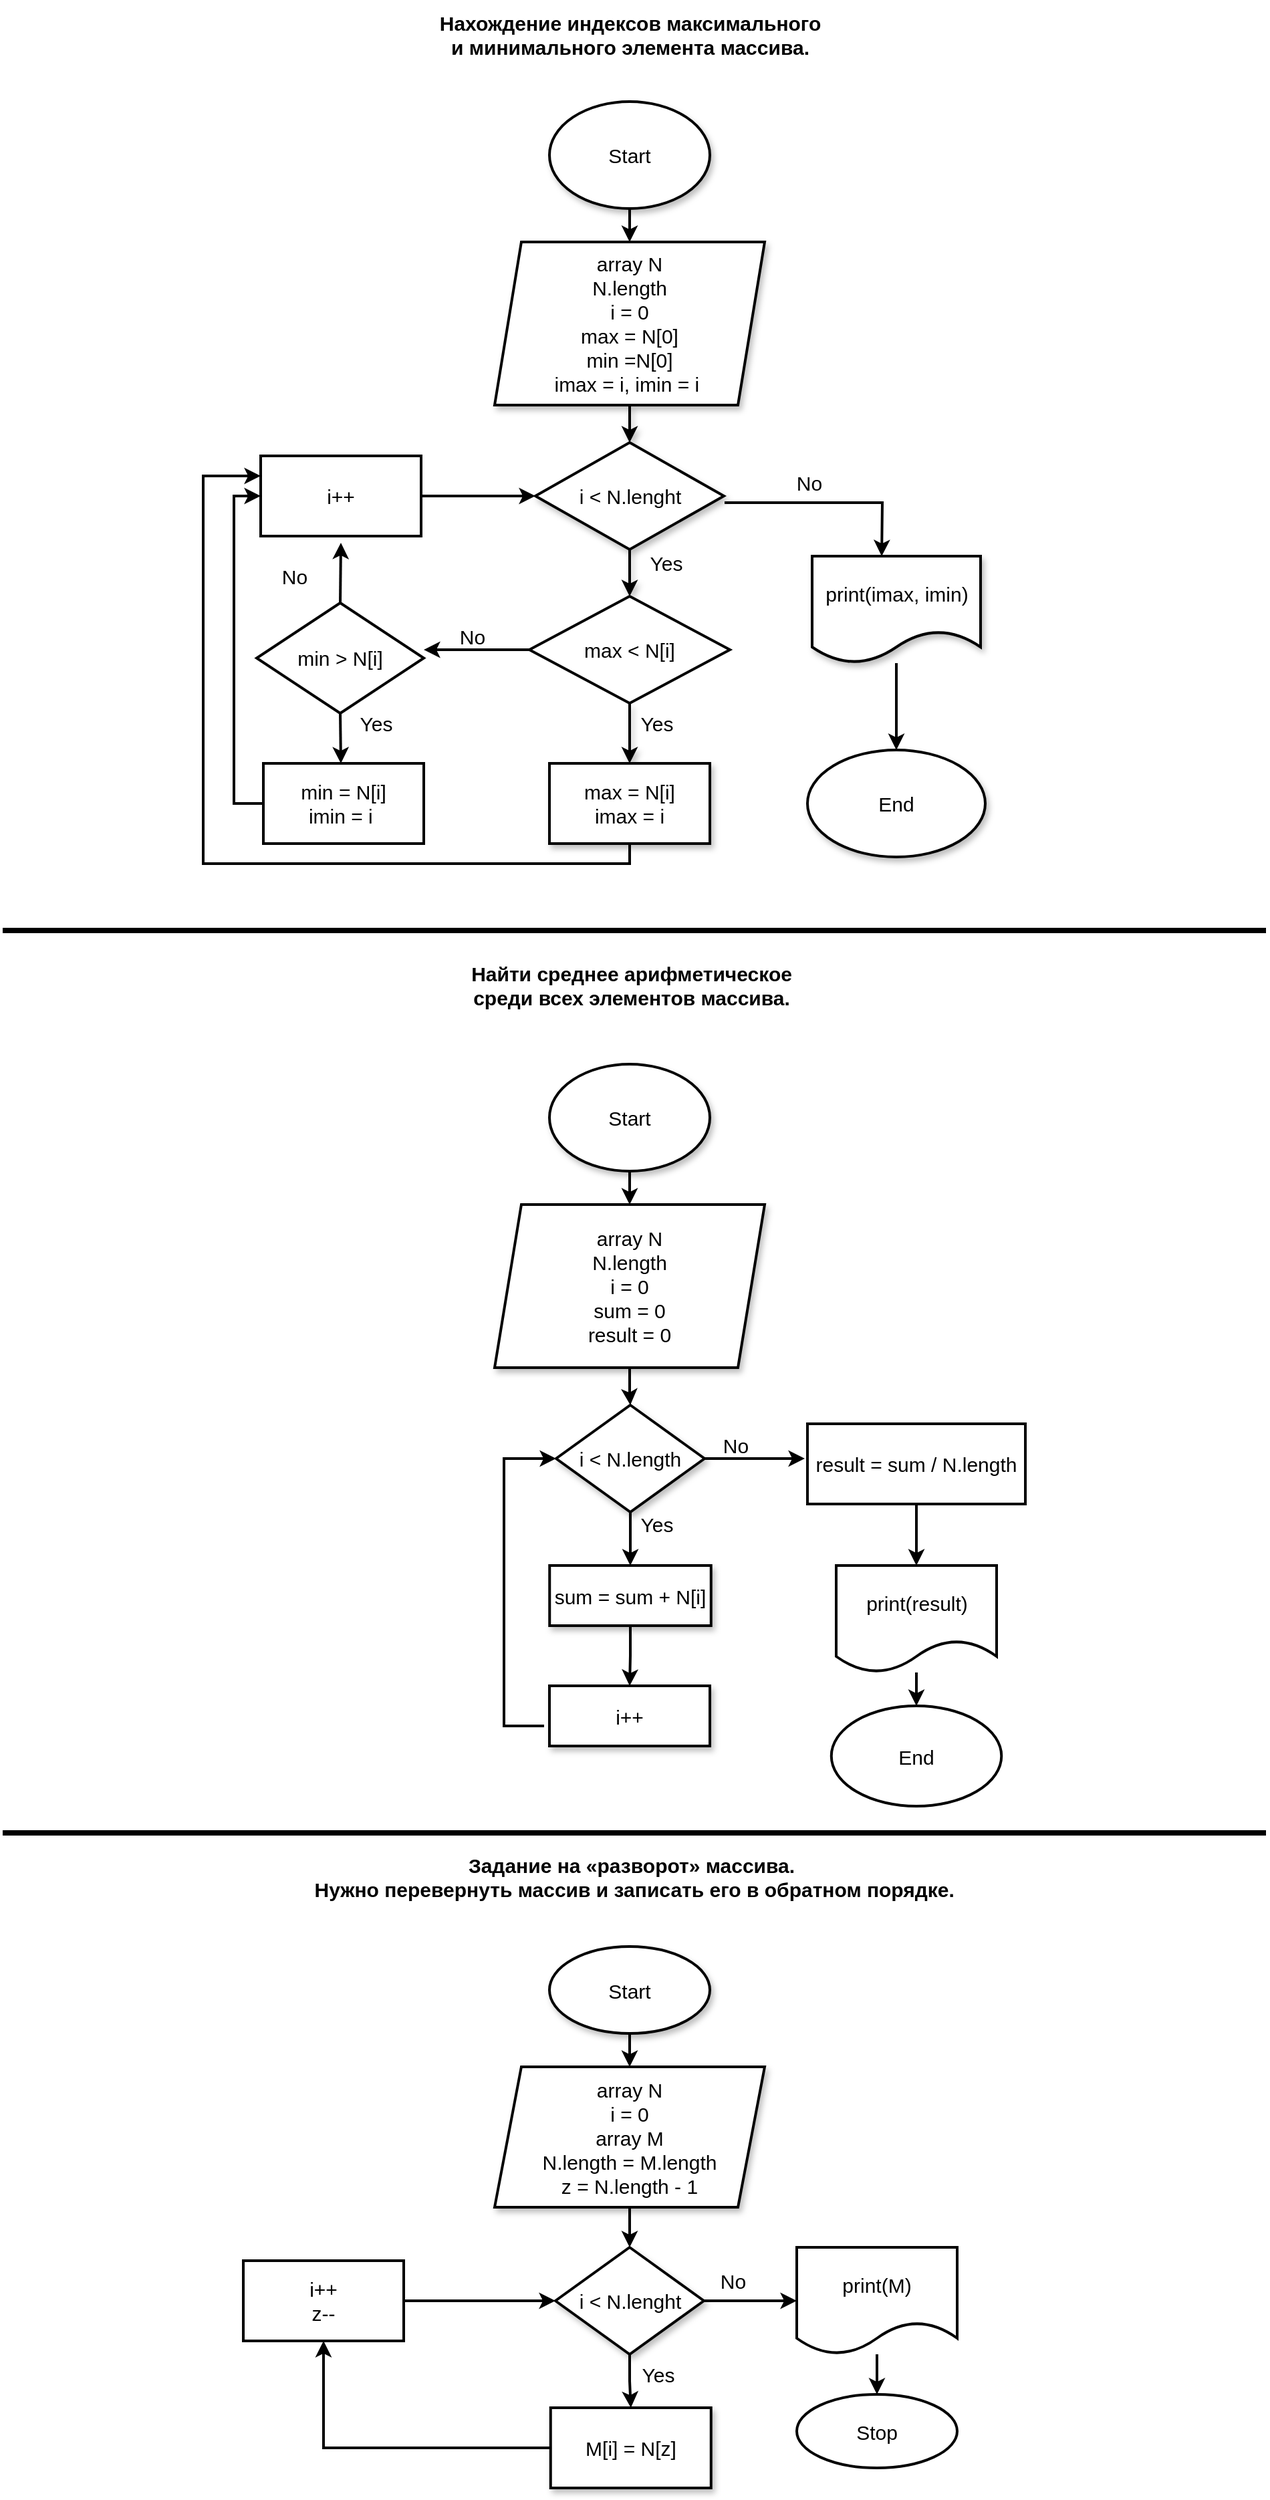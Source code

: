<mxfile version="21.1.2" type="github">
  <diagram name="Страница 1" id="ACcvHvgXB7bruhRaSmyQ">
    <mxGraphModel dx="1781" dy="647" grid="1" gridSize="15" guides="1" tooltips="1" connect="1" arrows="1" fold="1" page="1" pageScale="1" pageWidth="827" pageHeight="1169" math="0" shadow="0">
      <root>
        <mxCell id="0" />
        <mxCell id="1" parent="0" />
        <mxCell id="b7IFShKbtS9lGx2a-9Go-1" value="&lt;font style=&quot;font-size: 15px;&quot;&gt;Start&lt;/font&gt;" style="ellipse;whiteSpace=wrap;html=1;strokeWidth=2;fontSize=15;shadow=1;rounded=0;labelBackgroundColor=none;" parent="1" vertex="1">
          <mxGeometry x="169" y="90" width="120" height="80" as="geometry" />
        </mxCell>
        <mxCell id="Vx2Rsr90po153_AnOcSy-2" value="" style="edgeStyle=orthogonalEdgeStyle;rounded=0;orthogonalLoop=1;jettySize=auto;html=1;fontSize=15;strokeWidth=2;shadow=1;labelBackgroundColor=none;fontColor=default;" parent="1" source="Vx2Rsr90po153_AnOcSy-6" target="fXVYxTk6iXW4gVmDeo8w-3" edge="1">
          <mxGeometry relative="1" as="geometry" />
        </mxCell>
        <mxCell id="b7IFShKbtS9lGx2a-9Go-2" value="array N&lt;br style=&quot;font-size: 15px;&quot;&gt;N.length&lt;br style=&quot;font-size: 15px;&quot;&gt;i = 0&lt;br style=&quot;font-size: 15px;&quot;&gt;max = N[0]&lt;br style=&quot;font-size: 15px;&quot;&gt;min =N[0]&lt;br&gt;imax = i, imin = i&amp;nbsp;" style="shape=parallelogram;perimeter=parallelogramPerimeter;whiteSpace=wrap;html=1;fixedSize=1;strokeWidth=2;fontSize=15;shadow=1;rounded=0;labelBackgroundColor=none;" parent="1" vertex="1">
          <mxGeometry x="128" y="195" width="202" height="122" as="geometry" />
        </mxCell>
        <mxCell id="Vx2Rsr90po153_AnOcSy-33" style="edgeStyle=orthogonalEdgeStyle;rounded=0;orthogonalLoop=1;jettySize=auto;html=1;entryX=0;entryY=0.25;entryDx=0;entryDy=0;strokeWidth=2;fontSize=15;" parent="1" source="fXVYxTk6iXW4gVmDeo8w-3" target="Vx2Rsr90po153_AnOcSy-30" edge="1">
          <mxGeometry relative="1" as="geometry">
            <Array as="points">
              <mxPoint x="229" y="660" />
              <mxPoint x="-90" y="660" />
              <mxPoint x="-90" y="370" />
            </Array>
          </mxGeometry>
        </mxCell>
        <mxCell id="fXVYxTk6iXW4gVmDeo8w-3" value="max = N[i]&lt;br&gt;imax = i" style="rounded=0;whiteSpace=wrap;html=1;strokeWidth=2;fontSize=15;shadow=1;labelBackgroundColor=none;" parent="1" vertex="1">
          <mxGeometry x="169" y="585" width="120" height="60" as="geometry" />
        </mxCell>
        <mxCell id="Vx2Rsr90po153_AnOcSy-1" value="Нахождение индексов максимального&lt;br style=&quot;font-size: 15px;&quot;&gt;&amp;nbsp;и минимального элемента массива.&amp;nbsp;" style="text;html=1;align=center;verticalAlign=middle;resizable=0;points=[];autosize=1;strokeColor=none;fillColor=none;fontStyle=1;fontSize=15;rounded=0;labelBackgroundColor=none;" parent="1" vertex="1">
          <mxGeometry x="66.5" y="14" width="325" height="52" as="geometry" />
        </mxCell>
        <mxCell id="Vx2Rsr90po153_AnOcSy-4" value="" style="edgeStyle=orthogonalEdgeStyle;rounded=0;orthogonalLoop=1;jettySize=auto;html=1;fontSize=15;strokeWidth=2;shadow=1;labelBackgroundColor=none;fontColor=default;" parent="1" source="b7IFShKbtS9lGx2a-9Go-2" target="Vx2Rsr90po153_AnOcSy-3" edge="1">
          <mxGeometry relative="1" as="geometry">
            <mxPoint x="223" y="285" as="sourcePoint" />
            <mxPoint x="223" y="435" as="targetPoint" />
          </mxGeometry>
        </mxCell>
        <mxCell id="Vx2Rsr90po153_AnOcSy-3" value="i &amp;lt; N.lenght" style="rhombus;whiteSpace=wrap;html=1;strokeWidth=2;fontSize=15;shadow=1;rounded=0;labelBackgroundColor=none;" parent="1" vertex="1">
          <mxGeometry x="158.5" y="345" width="141" height="80" as="geometry" />
        </mxCell>
        <mxCell id="Vx2Rsr90po153_AnOcSy-5" value="No" style="text;html=1;align=center;verticalAlign=middle;resizable=0;points=[];autosize=1;fontSize=15;strokeWidth=2;rounded=0;labelBackgroundColor=none;" parent="1" vertex="1">
          <mxGeometry x="340" y="360" width="45" height="30" as="geometry" />
        </mxCell>
        <mxCell id="Vx2Rsr90po153_AnOcSy-7" value="" style="edgeStyle=orthogonalEdgeStyle;rounded=0;orthogonalLoop=1;jettySize=auto;html=1;fontSize=15;strokeWidth=2;shadow=1;labelBackgroundColor=none;fontColor=default;" parent="1" source="Vx2Rsr90po153_AnOcSy-3" target="Vx2Rsr90po153_AnOcSy-6" edge="1">
          <mxGeometry relative="1" as="geometry">
            <mxPoint x="229" y="425" as="sourcePoint" />
            <mxPoint x="229" y="630" as="targetPoint" />
          </mxGeometry>
        </mxCell>
        <mxCell id="Vx2Rsr90po153_AnOcSy-12" style="edgeStyle=orthogonalEdgeStyle;rounded=0;orthogonalLoop=1;jettySize=auto;html=1;exitX=0;exitY=0.5;exitDx=0;exitDy=0;fontSize=15;strokeWidth=2;labelBackgroundColor=none;fontColor=default;" parent="1" source="Vx2Rsr90po153_AnOcSy-6" edge="1">
          <mxGeometry relative="1" as="geometry">
            <mxPoint x="75" y="500" as="targetPoint" />
          </mxGeometry>
        </mxCell>
        <mxCell id="Vx2Rsr90po153_AnOcSy-6" value="max &amp;lt; N[i]" style="rhombus;whiteSpace=wrap;html=1;strokeWidth=2;fontSize=15;rounded=0;labelBackgroundColor=none;" parent="1" vertex="1">
          <mxGeometry x="154" y="460" width="150" height="80" as="geometry" />
        </mxCell>
        <mxCell id="Vx2Rsr90po153_AnOcSy-8" value="Yes" style="text;html=1;align=center;verticalAlign=middle;resizable=0;points=[];autosize=1;fontSize=15;strokeWidth=2;rounded=0;labelBackgroundColor=none;" parent="1" vertex="1">
          <mxGeometry x="218.5" y="540" width="60" height="30" as="geometry" />
        </mxCell>
        <mxCell id="Vx2Rsr90po153_AnOcSy-13" value="No" style="text;html=1;align=center;verticalAlign=middle;resizable=0;points=[];autosize=1;fontSize=15;strokeWidth=2;rounded=0;labelBackgroundColor=none;" parent="1" vertex="1">
          <mxGeometry x="88" y="475" width="45" height="30" as="geometry" />
        </mxCell>
        <mxCell id="Vx2Rsr90po153_AnOcSy-32" style="edgeStyle=orthogonalEdgeStyle;rounded=0;orthogonalLoop=1;jettySize=auto;html=1;entryX=0;entryY=0.5;entryDx=0;entryDy=0;strokeWidth=2;fontSize=15;" parent="1" source="Vx2Rsr90po153_AnOcSy-14" target="Vx2Rsr90po153_AnOcSy-30" edge="1">
          <mxGeometry relative="1" as="geometry">
            <mxPoint x="-90" y="375" as="targetPoint" />
            <Array as="points">
              <mxPoint x="-67" y="615" />
              <mxPoint x="-67" y="385" />
            </Array>
          </mxGeometry>
        </mxCell>
        <mxCell id="Vx2Rsr90po153_AnOcSy-14" value="min = N[i]&lt;br&gt;imin = i&amp;nbsp;" style="whiteSpace=wrap;html=1;fontSize=15;strokeWidth=2;rounded=0;labelBackgroundColor=none;" parent="1" vertex="1">
          <mxGeometry x="-45" y="585" width="120" height="60" as="geometry" />
        </mxCell>
        <mxCell id="Vx2Rsr90po153_AnOcSy-17" style="edgeStyle=orthogonalEdgeStyle;rounded=0;orthogonalLoop=1;jettySize=auto;html=1;exitX=0.5;exitY=1;exitDx=0;exitDy=0;fontSize=15;strokeWidth=2;labelBackgroundColor=none;fontColor=default;" parent="1" source="Vx2Rsr90po153_AnOcSy-16" edge="1">
          <mxGeometry relative="1" as="geometry">
            <mxPoint x="13" y="585" as="targetPoint" />
          </mxGeometry>
        </mxCell>
        <mxCell id="Vx2Rsr90po153_AnOcSy-16" value="min &amp;gt; N[i]" style="rhombus;whiteSpace=wrap;html=1;strokeWidth=2;fontSize=15;rounded=0;labelBackgroundColor=none;" parent="1" vertex="1">
          <mxGeometry x="-50" y="465" width="125" height="82.5" as="geometry" />
        </mxCell>
        <mxCell id="Vx2Rsr90po153_AnOcSy-18" value="Yes" style="text;html=1;align=center;verticalAlign=middle;resizable=0;points=[];autosize=1;fontSize=15;strokeWidth=2;rounded=0;labelBackgroundColor=none;" parent="1" vertex="1">
          <mxGeometry x="9" y="540" width="60" height="30" as="geometry" />
        </mxCell>
        <mxCell id="Vx2Rsr90po153_AnOcSy-22" value="" style="edgeStyle=orthogonalEdgeStyle;rounded=0;orthogonalLoop=1;jettySize=auto;html=1;strokeWidth=2;fontSize=15;" parent="1" source="Vx2Rsr90po153_AnOcSy-19" target="Vx2Rsr90po153_AnOcSy-21" edge="1">
          <mxGeometry relative="1" as="geometry" />
        </mxCell>
        <mxCell id="Vx2Rsr90po153_AnOcSy-19" value="print(imax, imin)" style="shape=document;whiteSpace=wrap;html=1;boundedLbl=1;fontSize=15;rounded=0;strokeWidth=2;shadow=1;labelBackgroundColor=none;" parent="1" vertex="1">
          <mxGeometry x="365.5" y="430" width="126" height="80" as="geometry" />
        </mxCell>
        <mxCell id="Vx2Rsr90po153_AnOcSy-21" value="End" style="ellipse;whiteSpace=wrap;html=1;fontSize=15;rounded=0;strokeWidth=2;shadow=1;labelBackgroundColor=none;" parent="1" vertex="1">
          <mxGeometry x="362" y="575" width="133" height="80" as="geometry" />
        </mxCell>
        <mxCell id="Vx2Rsr90po153_AnOcSy-24" value="" style="edgeStyle=none;orthogonalLoop=1;jettySize=auto;html=1;rounded=0;entryX=0.413;entryY=0;entryDx=0;entryDy=0;entryPerimeter=0;strokeWidth=2;fontSize=15;" parent="1" target="Vx2Rsr90po153_AnOcSy-19" edge="1">
          <mxGeometry width="100" relative="1" as="geometry">
            <mxPoint x="300" y="390" as="sourcePoint" />
            <mxPoint x="385" y="345" as="targetPoint" />
            <Array as="points">
              <mxPoint x="418" y="390" />
            </Array>
          </mxGeometry>
        </mxCell>
        <mxCell id="Vx2Rsr90po153_AnOcSy-25" value="Yes" style="text;html=1;align=center;verticalAlign=middle;resizable=0;points=[];autosize=1;strokeColor=none;fillColor=none;strokeWidth=2;fontSize=15;" parent="1" vertex="1">
          <mxGeometry x="225.5" y="420" width="60" height="30" as="geometry" />
        </mxCell>
        <mxCell id="Vx2Rsr90po153_AnOcSy-26" value="No" style="text;html=1;align=center;verticalAlign=middle;resizable=0;points=[];autosize=1;strokeColor=none;fillColor=none;strokeWidth=2;fontSize=15;" parent="1" vertex="1">
          <mxGeometry x="-45" y="430" width="45" height="30" as="geometry" />
        </mxCell>
        <mxCell id="Vx2Rsr90po153_AnOcSy-29" value="" style="endArrow=classic;html=1;rounded=0;exitX=0.5;exitY=0;exitDx=0;exitDy=0;strokeWidth=2;fontSize=15;" parent="1" source="Vx2Rsr90po153_AnOcSy-16" edge="1">
          <mxGeometry width="50" height="50" relative="1" as="geometry">
            <mxPoint x="165" y="470" as="sourcePoint" />
            <mxPoint x="13" y="420" as="targetPoint" />
          </mxGeometry>
        </mxCell>
        <mxCell id="Vx2Rsr90po153_AnOcSy-31" value="" style="edgeStyle=orthogonalEdgeStyle;rounded=0;orthogonalLoop=1;jettySize=auto;html=1;strokeWidth=2;fontSize=15;" parent="1" source="Vx2Rsr90po153_AnOcSy-30" target="Vx2Rsr90po153_AnOcSy-3" edge="1">
          <mxGeometry relative="1" as="geometry" />
        </mxCell>
        <mxCell id="Vx2Rsr90po153_AnOcSy-30" value="i++" style="rounded=0;whiteSpace=wrap;html=1;strokeWidth=2;fontSize=15;" parent="1" vertex="1">
          <mxGeometry x="-47" y="355" width="120" height="60" as="geometry" />
        </mxCell>
        <mxCell id="Vx2Rsr90po153_AnOcSy-38" value="" style="endArrow=classic;html=1;rounded=0;exitX=0.5;exitY=1;exitDx=0;exitDy=0;entryX=0.5;entryY=0;entryDx=0;entryDy=0;fontSize=15;strokeWidth=2;" parent="1" source="b7IFShKbtS9lGx2a-9Go-1" target="b7IFShKbtS9lGx2a-9Go-2" edge="1">
          <mxGeometry width="50" height="50" relative="1" as="geometry">
            <mxPoint x="165" y="350" as="sourcePoint" />
            <mxPoint x="215" y="300" as="targetPoint" />
          </mxGeometry>
        </mxCell>
        <mxCell id="Vx2Rsr90po153_AnOcSy-39" value="Найти среднее арифметическое &lt;br&gt;среди всех элементов массива." style="text;html=1;align=center;verticalAlign=middle;resizable=0;points=[];autosize=1;strokeColor=none;fillColor=none;strokeWidth=2;fontSize=15;fontStyle=1" parent="1" vertex="1">
          <mxGeometry x="94.5" y="728" width="270" height="45" as="geometry" />
        </mxCell>
        <mxCell id="Vx2Rsr90po153_AnOcSy-41" value="&lt;font style=&quot;font-size: 15px;&quot;&gt;Start&lt;/font&gt;" style="ellipse;whiteSpace=wrap;html=1;strokeWidth=2;fontSize=15;shadow=1;rounded=0;labelBackgroundColor=none;" parent="1" vertex="1">
          <mxGeometry x="169" y="810" width="120" height="80" as="geometry" />
        </mxCell>
        <mxCell id="Vx2Rsr90po153_AnOcSy-47" value="" style="edgeStyle=orthogonalEdgeStyle;rounded=0;orthogonalLoop=1;jettySize=auto;html=1;fontSize=15;strokeWidth=2;" parent="1" source="Vx2Rsr90po153_AnOcSy-42" target="Vx2Rsr90po153_AnOcSy-46" edge="1">
          <mxGeometry relative="1" as="geometry" />
        </mxCell>
        <mxCell id="Vx2Rsr90po153_AnOcSy-42" value="array N&lt;br style=&quot;font-size: 15px;&quot;&gt;N.length&lt;br style=&quot;font-size: 15px;&quot;&gt;i = 0&lt;br style=&quot;font-size: 15px;&quot;&gt;sum = 0&lt;br style=&quot;font-size: 15px;&quot;&gt;result = 0" style="shape=parallelogram;perimeter=parallelogramPerimeter;whiteSpace=wrap;html=1;fixedSize=1;strokeWidth=2;fontSize=15;shadow=1;rounded=0;labelBackgroundColor=none;" parent="1" vertex="1">
          <mxGeometry x="128" y="915" width="202" height="122" as="geometry" />
        </mxCell>
        <mxCell id="Vx2Rsr90po153_AnOcSy-43" value="" style="endArrow=classic;html=1;rounded=0;exitX=0.5;exitY=1;exitDx=0;exitDy=0;entryX=0.5;entryY=0;entryDx=0;entryDy=0;fontSize=15;strokeWidth=2;" parent="1" source="Vx2Rsr90po153_AnOcSy-41" target="Vx2Rsr90po153_AnOcSy-42" edge="1">
          <mxGeometry width="50" height="50" relative="1" as="geometry">
            <mxPoint x="165" y="1070" as="sourcePoint" />
            <mxPoint x="215" y="1020" as="targetPoint" />
          </mxGeometry>
        </mxCell>
        <mxCell id="Vx2Rsr90po153_AnOcSy-45" value="" style="line;strokeWidth=4;html=1;perimeter=backbonePerimeter;points=[];outlineConnect=0;" parent="1" vertex="1">
          <mxGeometry x="-240" y="705" width="945" height="10" as="geometry" />
        </mxCell>
        <mxCell id="Vx2Rsr90po153_AnOcSy-49" value="" style="edgeStyle=orthogonalEdgeStyle;rounded=0;orthogonalLoop=1;jettySize=auto;html=1;fontSize=15;strokeWidth=2;" parent="1" source="Vx2Rsr90po153_AnOcSy-46" target="Vx2Rsr90po153_AnOcSy-48" edge="1">
          <mxGeometry relative="1" as="geometry" />
        </mxCell>
        <mxCell id="Vx2Rsr90po153_AnOcSy-46" value="i &amp;lt; N.length" style="rhombus;whiteSpace=wrap;html=1;fontSize=15;strokeWidth=2;shadow=1;rounded=0;labelBackgroundColor=none;" parent="1" vertex="1">
          <mxGeometry x="174" y="1065" width="111" height="80" as="geometry" />
        </mxCell>
        <mxCell id="Vx2Rsr90po153_AnOcSy-60" value="" style="edgeStyle=orthogonalEdgeStyle;rounded=0;orthogonalLoop=1;jettySize=auto;html=1;strokeWidth=2;" parent="1" source="Vx2Rsr90po153_AnOcSy-48" target="Vx2Rsr90po153_AnOcSy-59" edge="1">
          <mxGeometry relative="1" as="geometry" />
        </mxCell>
        <mxCell id="Vx2Rsr90po153_AnOcSy-48" value="sum = sum + N[i]" style="whiteSpace=wrap;html=1;fontSize=15;strokeWidth=2;shadow=1;rounded=0;labelBackgroundColor=none;" parent="1" vertex="1">
          <mxGeometry x="169.13" y="1185" width="120.75" height="45" as="geometry" />
        </mxCell>
        <mxCell id="Vx2Rsr90po153_AnOcSy-50" value="Yes" style="text;html=1;align=center;verticalAlign=middle;resizable=0;points=[];autosize=1;strokeColor=none;fillColor=none;fontSize=15;strokeWidth=2;" parent="1" vertex="1">
          <mxGeometry x="218.5" y="1139" width="60" height="30" as="geometry" />
        </mxCell>
        <mxCell id="Vx2Rsr90po153_AnOcSy-51" value="" style="endArrow=classic;html=1;rounded=0;entryX=0;entryY=0.5;entryDx=0;entryDy=0;fontSize=15;strokeWidth=2;" parent="1" target="Vx2Rsr90po153_AnOcSy-46" edge="1">
          <mxGeometry width="50" height="50" relative="1" as="geometry">
            <mxPoint x="165" y="1305" as="sourcePoint" />
            <mxPoint x="94.5" y="1169" as="targetPoint" />
            <Array as="points">
              <mxPoint x="135" y="1305" />
              <mxPoint x="135" y="1215" />
              <mxPoint x="135" y="1170" />
              <mxPoint x="135" y="1105" />
            </Array>
          </mxGeometry>
        </mxCell>
        <mxCell id="Vx2Rsr90po153_AnOcSy-52" value="" style="endArrow=classic;html=1;rounded=0;exitX=1;exitY=0.5;exitDx=0;exitDy=0;fontSize=15;strokeWidth=2;" parent="1" source="Vx2Rsr90po153_AnOcSy-46" edge="1">
          <mxGeometry width="50" height="50" relative="1" as="geometry">
            <mxPoint x="280" y="1100" as="sourcePoint" />
            <mxPoint x="360" y="1105" as="targetPoint" />
          </mxGeometry>
        </mxCell>
        <mxCell id="Vx2Rsr90po153_AnOcSy-53" value="No" style="text;html=1;align=center;verticalAlign=middle;resizable=0;points=[];autosize=1;strokeColor=none;fillColor=none;fontSize=15;strokeWidth=2;" parent="1" vertex="1">
          <mxGeometry x="285.5" y="1080" width="45" height="30" as="geometry" />
        </mxCell>
        <mxCell id="Vx2Rsr90po153_AnOcSy-56" value="" style="edgeStyle=orthogonalEdgeStyle;rounded=0;orthogonalLoop=1;jettySize=auto;html=1;strokeWidth=2;" parent="1" source="Vx2Rsr90po153_AnOcSy-54" target="Vx2Rsr90po153_AnOcSy-55" edge="1">
          <mxGeometry relative="1" as="geometry" />
        </mxCell>
        <mxCell id="Vx2Rsr90po153_AnOcSy-54" value="result = sum / N.length" style="rounded=0;whiteSpace=wrap;html=1;fontSize=15;strokeWidth=2;" parent="1" vertex="1">
          <mxGeometry x="362" y="1079" width="163" height="60" as="geometry" />
        </mxCell>
        <mxCell id="Vx2Rsr90po153_AnOcSy-58" value="" style="edgeStyle=orthogonalEdgeStyle;rounded=0;orthogonalLoop=1;jettySize=auto;html=1;strokeWidth=2;" parent="1" source="Vx2Rsr90po153_AnOcSy-55" target="Vx2Rsr90po153_AnOcSy-57" edge="1">
          <mxGeometry relative="1" as="geometry" />
        </mxCell>
        <mxCell id="Vx2Rsr90po153_AnOcSy-55" value="print(result)" style="shape=document;whiteSpace=wrap;html=1;boundedLbl=1;fontSize=15;rounded=0;strokeWidth=2;" parent="1" vertex="1">
          <mxGeometry x="383.5" y="1185" width="120" height="80" as="geometry" />
        </mxCell>
        <mxCell id="Vx2Rsr90po153_AnOcSy-57" value="End" style="ellipse;whiteSpace=wrap;html=1;fontSize=15;rounded=0;strokeWidth=2;" parent="1" vertex="1">
          <mxGeometry x="379.88" y="1290" width="127.25" height="75" as="geometry" />
        </mxCell>
        <mxCell id="Vx2Rsr90po153_AnOcSy-59" value="i++" style="whiteSpace=wrap;html=1;fontSize=15;strokeWidth=2;shadow=1;rounded=0;labelBackgroundColor=none;" parent="1" vertex="1">
          <mxGeometry x="169" y="1275" width="120" height="45" as="geometry" />
        </mxCell>
        <mxCell id="Vx2Rsr90po153_AnOcSy-61" value="" style="line;strokeWidth=4;html=1;" parent="1" vertex="1">
          <mxGeometry x="-240" y="1380" width="945" height="10" as="geometry" />
        </mxCell>
        <mxCell id="Vx2Rsr90po153_AnOcSy-62" value="&lt;font style=&quot;font-size: 15px;&quot;&gt;Задание на «разворот» массива.&lt;br style=&quot;font-size: 15px;&quot;&gt;&amp;nbsp;Нужно перевернуть массив и записать его в обратном порядке.&lt;/font&gt;" style="text;html=1;align=center;verticalAlign=middle;resizable=0;points=[];autosize=1;strokeColor=none;fillColor=none;fontStyle=1;fontSize=15;" parent="1" vertex="1">
          <mxGeometry x="-25.12" y="1395" width="510" height="45" as="geometry" />
        </mxCell>
        <mxCell id="Vx2Rsr90po153_AnOcSy-63" value="&lt;font style=&quot;font-size: 15px;&quot;&gt;Start&lt;/font&gt;" style="ellipse;whiteSpace=wrap;html=1;strokeWidth=2;fontSize=15;shadow=1;rounded=0;labelBackgroundColor=none;" parent="1" vertex="1">
          <mxGeometry x="169" y="1470" width="120" height="65" as="geometry" />
        </mxCell>
        <mxCell id="Vx2Rsr90po153_AnOcSy-67" value="" style="edgeStyle=orthogonalEdgeStyle;rounded=0;orthogonalLoop=1;jettySize=auto;html=1;strokeWidth=2;fontSize=15;" parent="1" source="Vx2Rsr90po153_AnOcSy-64" target="Vx2Rsr90po153_AnOcSy-66" edge="1">
          <mxGeometry relative="1" as="geometry" />
        </mxCell>
        <mxCell id="Vx2Rsr90po153_AnOcSy-64" value="array N&lt;br style=&quot;font-size: 15px;&quot;&gt;i = 0&lt;br style=&quot;font-size: 15px;&quot;&gt;array M&lt;br style=&quot;font-size: 15px;&quot;&gt;N.length = M.length&lt;br style=&quot;font-size: 15px;&quot;&gt;z = N.length - 1" style="shape=parallelogram;perimeter=parallelogramPerimeter;whiteSpace=wrap;html=1;fixedSize=1;strokeWidth=2;fontSize=15;shadow=1;rounded=0;labelBackgroundColor=none;" parent="1" vertex="1">
          <mxGeometry x="128" y="1560" width="202" height="105" as="geometry" />
        </mxCell>
        <mxCell id="Vx2Rsr90po153_AnOcSy-65" value="" style="endArrow=classic;html=1;rounded=0;exitX=0.5;exitY=1;exitDx=0;exitDy=0;entryX=0.5;entryY=0;entryDx=0;entryDy=0;fontSize=15;strokeWidth=2;" parent="1" source="Vx2Rsr90po153_AnOcSy-63" target="Vx2Rsr90po153_AnOcSy-64" edge="1">
          <mxGeometry width="50" height="50" relative="1" as="geometry">
            <mxPoint x="165" y="1730" as="sourcePoint" />
            <mxPoint x="215" y="1680" as="targetPoint" />
          </mxGeometry>
        </mxCell>
        <mxCell id="Vx2Rsr90po153_AnOcSy-69" value="" style="edgeStyle=orthogonalEdgeStyle;rounded=0;orthogonalLoop=1;jettySize=auto;html=1;strokeWidth=2;fontSize=15;" parent="1" source="Vx2Rsr90po153_AnOcSy-66" target="Vx2Rsr90po153_AnOcSy-68" edge="1">
          <mxGeometry relative="1" as="geometry" />
        </mxCell>
        <mxCell id="yovWabnEwYJxn9z3mkOU-4" style="edgeStyle=orthogonalEdgeStyle;rounded=0;orthogonalLoop=1;jettySize=auto;html=1;exitX=1;exitY=0.5;exitDx=0;exitDy=0;strokeWidth=2;fontSize=15;entryX=0;entryY=0.5;entryDx=0;entryDy=0;" edge="1" parent="1" source="Vx2Rsr90po153_AnOcSy-66" target="yovWabnEwYJxn9z3mkOU-6">
          <mxGeometry relative="1" as="geometry">
            <mxPoint x="345" y="1735" as="targetPoint" />
          </mxGeometry>
        </mxCell>
        <mxCell id="Vx2Rsr90po153_AnOcSy-66" value="i &amp;lt; N.lenght" style="rhombus;whiteSpace=wrap;html=1;fontSize=15;strokeWidth=2;shadow=1;rounded=0;labelBackgroundColor=none;" parent="1" vertex="1">
          <mxGeometry x="173.5" y="1695" width="111" height="80" as="geometry" />
        </mxCell>
        <mxCell id="yovWabnEwYJxn9z3mkOU-1" style="edgeStyle=orthogonalEdgeStyle;rounded=0;orthogonalLoop=1;jettySize=auto;html=1;strokeWidth=2;fontSize=15;entryX=0.5;entryY=1;entryDx=0;entryDy=0;" edge="1" parent="1" source="Vx2Rsr90po153_AnOcSy-68" target="yovWabnEwYJxn9z3mkOU-2">
          <mxGeometry relative="1" as="geometry">
            <mxPoint y="1800" as="targetPoint" />
          </mxGeometry>
        </mxCell>
        <mxCell id="Vx2Rsr90po153_AnOcSy-68" value="M[i] = N[z]" style="whiteSpace=wrap;html=1;fontSize=15;strokeWidth=2;shadow=1;rounded=0;labelBackgroundColor=none;" parent="1" vertex="1">
          <mxGeometry x="169.88" y="1815" width="120" height="60" as="geometry" />
        </mxCell>
        <mxCell id="Vx2Rsr90po153_AnOcSy-70" value="Yes" style="text;html=1;align=center;verticalAlign=middle;resizable=0;points=[];autosize=1;strokeColor=none;fillColor=none;strokeWidth=2;fontSize=15;" parent="1" vertex="1">
          <mxGeometry x="219.5" y="1775" width="60" height="30" as="geometry" />
        </mxCell>
        <mxCell id="yovWabnEwYJxn9z3mkOU-3" style="edgeStyle=orthogonalEdgeStyle;rounded=0;orthogonalLoop=1;jettySize=auto;html=1;entryX=0;entryY=0.5;entryDx=0;entryDy=0;strokeWidth=2;fontSize=15;" edge="1" parent="1" source="yovWabnEwYJxn9z3mkOU-2" target="Vx2Rsr90po153_AnOcSy-66">
          <mxGeometry relative="1" as="geometry" />
        </mxCell>
        <mxCell id="yovWabnEwYJxn9z3mkOU-2" value="i++&lt;br style=&quot;font-size: 15px;&quot;&gt;z--" style="rounded=0;whiteSpace=wrap;html=1;strokeWidth=2;fontSize=15;" vertex="1" parent="1">
          <mxGeometry x="-60" y="1705" width="120" height="60" as="geometry" />
        </mxCell>
        <mxCell id="yovWabnEwYJxn9z3mkOU-5" value="No" style="text;html=1;align=center;verticalAlign=middle;resizable=0;points=[];autosize=1;strokeColor=none;fillColor=none;strokeWidth=2;fontSize=15;" vertex="1" parent="1">
          <mxGeometry x="283" y="1705" width="45" height="30" as="geometry" />
        </mxCell>
        <mxCell id="yovWabnEwYJxn9z3mkOU-7" style="edgeStyle=orthogonalEdgeStyle;rounded=0;orthogonalLoop=1;jettySize=auto;html=1;strokeWidth=2;fontSize=15;entryX=0.5;entryY=0;entryDx=0;entryDy=0;" edge="1" parent="1" source="yovWabnEwYJxn9z3mkOU-6" target="yovWabnEwYJxn9z3mkOU-8">
          <mxGeometry relative="1" as="geometry">
            <mxPoint x="414" y="1800" as="targetPoint" />
          </mxGeometry>
        </mxCell>
        <mxCell id="yovWabnEwYJxn9z3mkOU-6" value="print(M)" style="shape=document;whiteSpace=wrap;html=1;boundedLbl=1;strokeWidth=2;fontSize=15;" vertex="1" parent="1">
          <mxGeometry x="354" y="1695" width="120" height="80" as="geometry" />
        </mxCell>
        <mxCell id="yovWabnEwYJxn9z3mkOU-8" value="Stop" style="ellipse;whiteSpace=wrap;html=1;strokeWidth=2;fontSize=15;" vertex="1" parent="1">
          <mxGeometry x="354" y="1805" width="120" height="55" as="geometry" />
        </mxCell>
      </root>
    </mxGraphModel>
  </diagram>
</mxfile>
